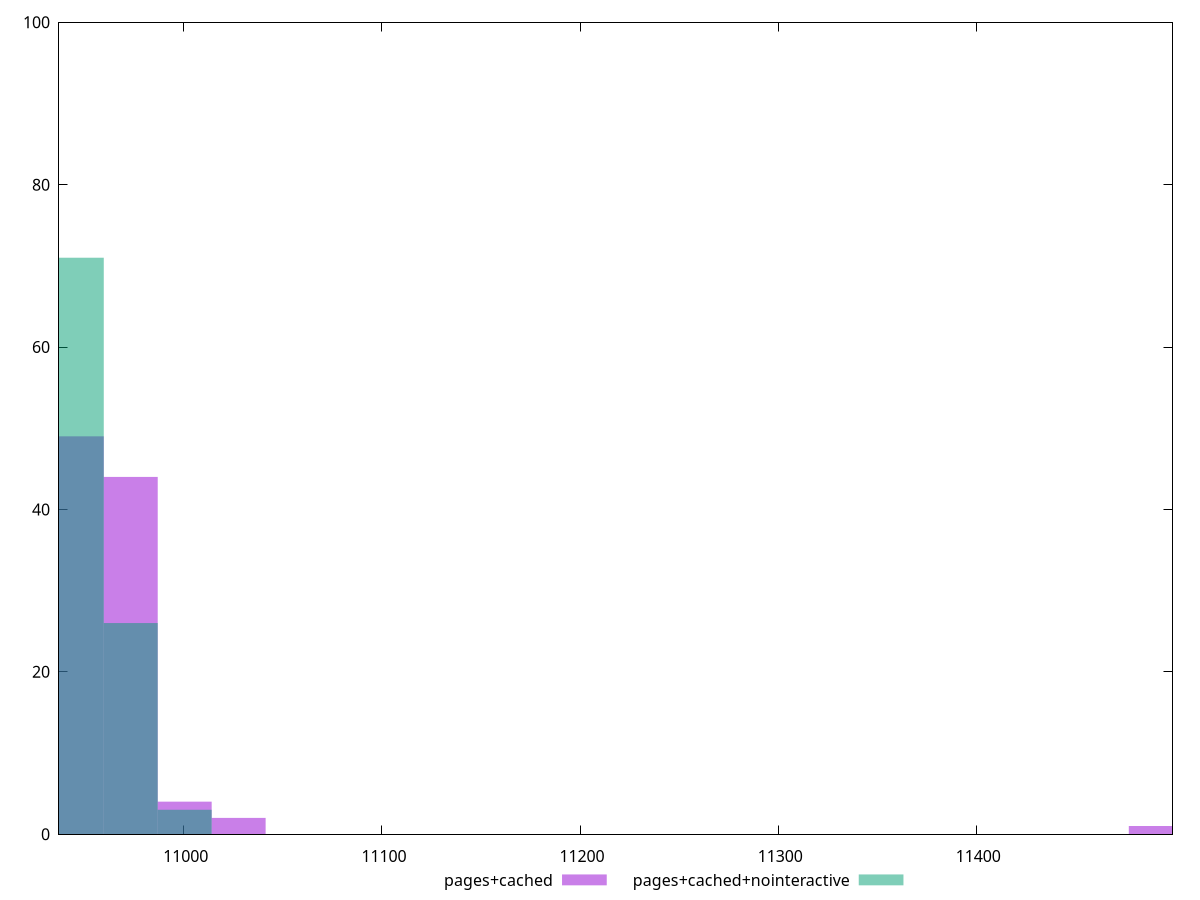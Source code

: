 reset

$pagesCached <<EOF
11490.558362132297 1
10973.210947723497 44
11027.668570292844 2
11000.43975900817 4
10945.982136438823 49
EOF

$pagesCachedNointeractive <<EOF
10973.210947723497 26
10945.982136438823 71
11000.43975900817 3
EOF

set key outside below
set boxwidth 27.22881128467369
set xrange [10937:11499]
set yrange [0:100]
set style fill transparent solid 0.5 noborder
set terminal svg size 640, 500 enhanced background rgb 'white'
set output "report_00007_2020-12-11T15:55:29.892Z/metrics/comparison/histogram/2_vs_3.svg"

plot $pagesCached title "pages+cached" with boxes, \
     $pagesCachedNointeractive title "pages+cached+nointeractive" with boxes

reset
